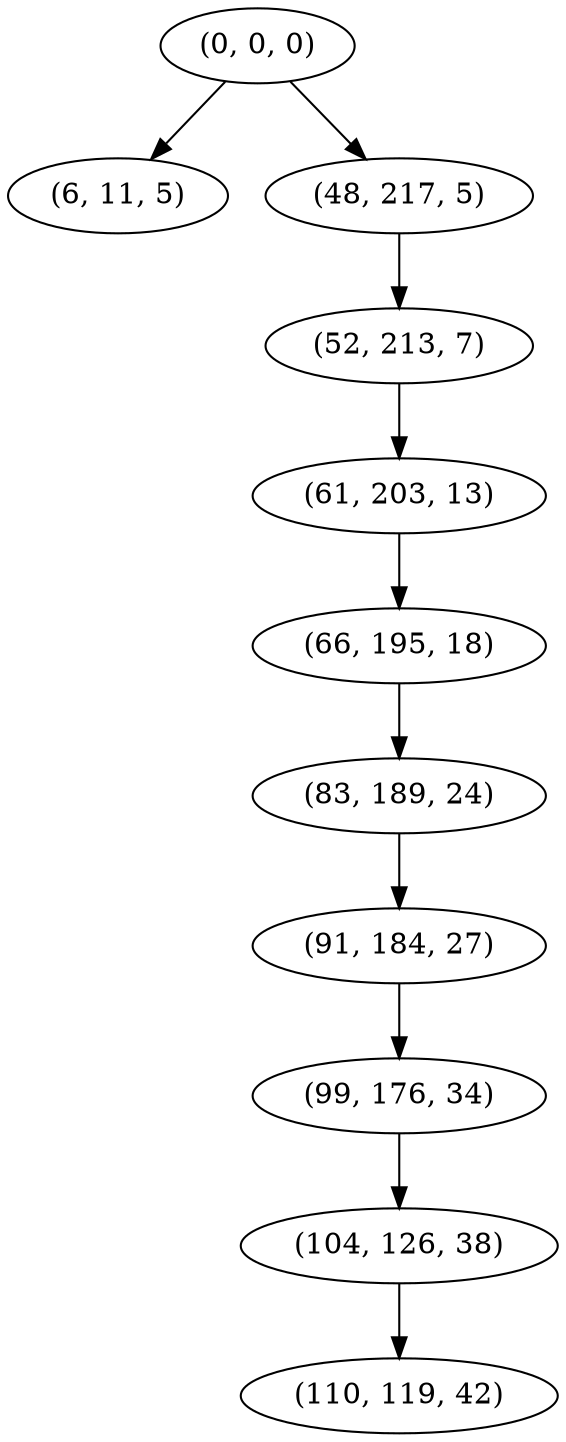 digraph tree {
    "(0, 0, 0)";
    "(6, 11, 5)";
    "(48, 217, 5)";
    "(52, 213, 7)";
    "(61, 203, 13)";
    "(66, 195, 18)";
    "(83, 189, 24)";
    "(91, 184, 27)";
    "(99, 176, 34)";
    "(104, 126, 38)";
    "(110, 119, 42)";
    "(0, 0, 0)" -> "(6, 11, 5)";
    "(0, 0, 0)" -> "(48, 217, 5)";
    "(48, 217, 5)" -> "(52, 213, 7)";
    "(52, 213, 7)" -> "(61, 203, 13)";
    "(61, 203, 13)" -> "(66, 195, 18)";
    "(66, 195, 18)" -> "(83, 189, 24)";
    "(83, 189, 24)" -> "(91, 184, 27)";
    "(91, 184, 27)" -> "(99, 176, 34)";
    "(99, 176, 34)" -> "(104, 126, 38)";
    "(104, 126, 38)" -> "(110, 119, 42)";
}

